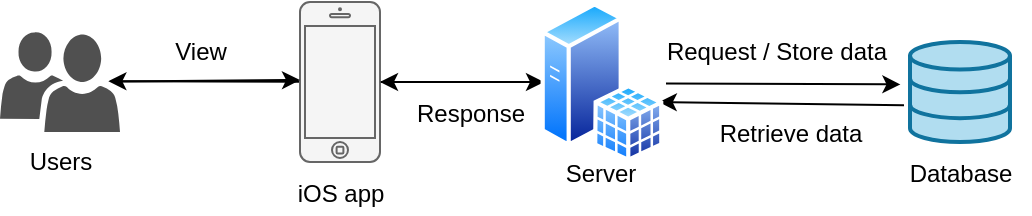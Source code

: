 <mxfile type="github" version="12.2.3" pages="1">
  <diagram id="LGFERochQ5ykqujCzKt7" name="Page-1">
    <mxGraphModel grid="1" shadow="0" math="0" pageHeight="1169" pageWidth="827" pageScale="1" page="1" fold="1" arrows="1" connect="1" tooltips="1" guides="1" gridSize="10" dy="602" dx="1024">
      <root>
        <mxCell id="0"/>
        <mxCell id="1" parent="0"/>
        <mxCell id="q_C-7fOjbAHStHCaVEZu-17" parent="1" edge="1" source="q_C-7fOjbAHStHCaVEZu-1" style="edgeStyle=none;rounded=0;orthogonalLoop=1;jettySize=auto;html=1;entryX=0.941;entryY=0.639;entryDx=0;entryDy=0;entryPerimeter=0;exitX=-0.06;exitY=0.632;exitDx=0;exitDy=0;exitPerimeter=0;">
          <mxGeometry as="geometry" relative="1">
            <mxPoint as="targetPoint" x="419.401" y="330.008"/>
          </mxGeometry>
        </mxCell>
        <mxCell id="q_C-7fOjbAHStHCaVEZu-1" value="" parent="1" style="html=1;verticalLabelPosition=bottom;align=center;labelBackgroundColor=#ffffff;verticalAlign=top;strokeWidth=2;strokeColor=#10739e;shadow=0;dashed=0;shape=mxgraph.ios7.icons.data;fillColor=#b1ddf0;" vertex="1">
          <mxGeometry as="geometry" x="545" y="300" width="50" height="50"/>
        </mxCell>
        <mxCell id="q_C-7fOjbAHStHCaVEZu-15" parent="1" edge="1" source="q_C-7fOjbAHStHCaVEZu-2" style="edgeStyle=none;rounded=0;orthogonalLoop=1;jettySize=auto;html=1;entryX=0;entryY=0.5;entryDx=0;entryDy=0;">
          <mxGeometry as="geometry" relative="1">
            <mxPoint as="targetPoint" x="362" y="320"/>
          </mxGeometry>
        </mxCell>
        <mxCell id="q_C-7fOjbAHStHCaVEZu-24" parent="1" edge="1" target="q_C-7fOjbAHStHCaVEZu-4" source="q_C-7fOjbAHStHCaVEZu-2" style="edgeStyle=none;rounded=0;orthogonalLoop=1;jettySize=auto;html=1;entryX=0.903;entryY=0.492;entryDx=0;entryDy=0;entryPerimeter=0;">
          <mxGeometry as="geometry" relative="1"/>
        </mxCell>
        <mxCell id="q_C-7fOjbAHStHCaVEZu-2" value="" parent="1" style="html=1;verticalLabelPosition=bottom;labelBackgroundColor=#ffffff;verticalAlign=top;shadow=0;dashed=0;strokeWidth=1;shape=mxgraph.ios7.misc.iphone;fillColor=#f5f5f5;strokeColor=#666666;fontColor=#333333;" vertex="1">
          <mxGeometry as="geometry" x="240" y="280" width="40" height="80"/>
        </mxCell>
        <mxCell id="q_C-7fOjbAHStHCaVEZu-14" parent="1" edge="1" source="q_C-7fOjbAHStHCaVEZu-4" style="rounded=0;orthogonalLoop=1;jettySize=auto;html=1;">
          <mxGeometry as="geometry" relative="1">
            <mxPoint as="targetPoint" x="240" y="319"/>
          </mxGeometry>
        </mxCell>
        <mxCell id="q_C-7fOjbAHStHCaVEZu-4" value="" parent="1" style="pointerEvents=1;shadow=0;dashed=0;html=1;strokeColor=none;labelPosition=center;verticalLabelPosition=bottom;verticalAlign=top;align=center;fillColor=#505050;shape=mxgraph.mscae.intune.user_group" vertex="1">
          <mxGeometry as="geometry" x="90" y="295" width="60" height="50"/>
        </mxCell>
        <mxCell id="q_C-7fOjbAHStHCaVEZu-6" value="Database" parent="1" style="text;html=1;resizable=0;autosize=1;align=center;verticalAlign=middle;points=[];fillColor=none;strokeColor=none;rounded=0;" vertex="1">
          <mxGeometry as="geometry" x="535" y="356" width="70" height="20"/>
        </mxCell>
        <mxCell id="q_C-7fOjbAHStHCaVEZu-8" value="Users" parent="1" style="text;html=1;resizable=0;autosize=1;align=center;verticalAlign=middle;points=[];fillColor=none;strokeColor=none;rounded=0;" vertex="1">
          <mxGeometry as="geometry" x="95" y="350" width="50" height="20"/>
        </mxCell>
        <mxCell id="q_C-7fOjbAHStHCaVEZu-9" value="iOS app" parent="1" style="text;html=1;resizable=0;autosize=1;align=center;verticalAlign=middle;points=[];fillColor=none;strokeColor=none;rounded=0;" vertex="1">
          <mxGeometry as="geometry" x="230" y="366" width="60" height="20"/>
        </mxCell>
        <mxCell id="q_C-7fOjbAHStHCaVEZu-16" parent="1" edge="1" target="q_C-7fOjbAHStHCaVEZu-1" style="rounded=0;orthogonalLoop=1;jettySize=auto;html=1;entryX=-0.096;entryY=0.424;entryDx=0;entryDy=0;entryPerimeter=0;">
          <mxGeometry as="geometry" relative="1">
            <mxPoint as="sourcePoint" x="422.999" y="320.76"/>
            <mxPoint as="targetPoint" x="540" y="317"/>
          </mxGeometry>
        </mxCell>
        <mxCell id="q_C-7fOjbAHStHCaVEZu-18" parent="1" edge="1" style="edgeStyle=none;rounded=0;orthogonalLoop=1;jettySize=auto;html=1;">
          <mxGeometry as="geometry" relative="1">
            <mxPoint as="targetPoint" x="280" y="320"/>
            <mxPoint as="sourcePoint" x="362" y="320"/>
          </mxGeometry>
        </mxCell>
        <mxCell id="q_C-7fOjbAHStHCaVEZu-11" value="Server" parent="1" style="text;html=1;resizable=0;autosize=1;align=center;verticalAlign=middle;points=[];fillColor=none;strokeColor=none;rounded=0;" vertex="1">
          <mxGeometry as="geometry" x="365" y="356" width="50" height="20"/>
        </mxCell>
        <mxCell id="q_C-7fOjbAHStHCaVEZu-19" value="Retrieve data" parent="1" style="text;html=1;resizable=0;autosize=1;align=center;verticalAlign=middle;points=[];fillColor=none;strokeColor=none;rounded=0;" vertex="1">
          <mxGeometry as="geometry" x="440" y="336" width="90" height="20"/>
        </mxCell>
        <mxCell id="q_C-7fOjbAHStHCaVEZu-20" value="Response" parent="1" style="text;html=1;resizable=0;autosize=1;align=center;verticalAlign=middle;points=[];fillColor=none;strokeColor=none;rounded=0;" vertex="1">
          <mxGeometry as="geometry" x="290" y="326" width="70" height="20"/>
        </mxCell>
        <mxCell id="q_C-7fOjbAHStHCaVEZu-21" value="Request / Store data" parent="1" style="text;html=1;resizable=0;autosize=1;align=center;verticalAlign=middle;points=[];fillColor=none;strokeColor=none;rounded=0;" vertex="1">
          <mxGeometry as="geometry" x="413" y="295" width="130" height="20"/>
        </mxCell>
        <mxCell id="q_C-7fOjbAHStHCaVEZu-25" value="View" parent="1" style="text;html=1;resizable=0;autosize=1;align=center;verticalAlign=middle;points=[];fillColor=none;strokeColor=none;rounded=0;" vertex="1">
          <mxGeometry as="geometry" x="170" y="295" width="40" height="20"/>
        </mxCell>
        <mxCell id="VIdhriES7-KuRljuJTld-3" value="" parent="1" style="aspect=fixed;perimeter=ellipsePerimeter;html=1;align=center;shadow=0;dashed=0;spacingTop=3;image;image=img/lib/active_directory/sql_server.svg;" vertex="1">
          <mxGeometry as="geometry" x="360" y="280" width="62" height="80"/>
        </mxCell>
      </root>
    </mxGraphModel>
  </diagram>
</mxfile>
